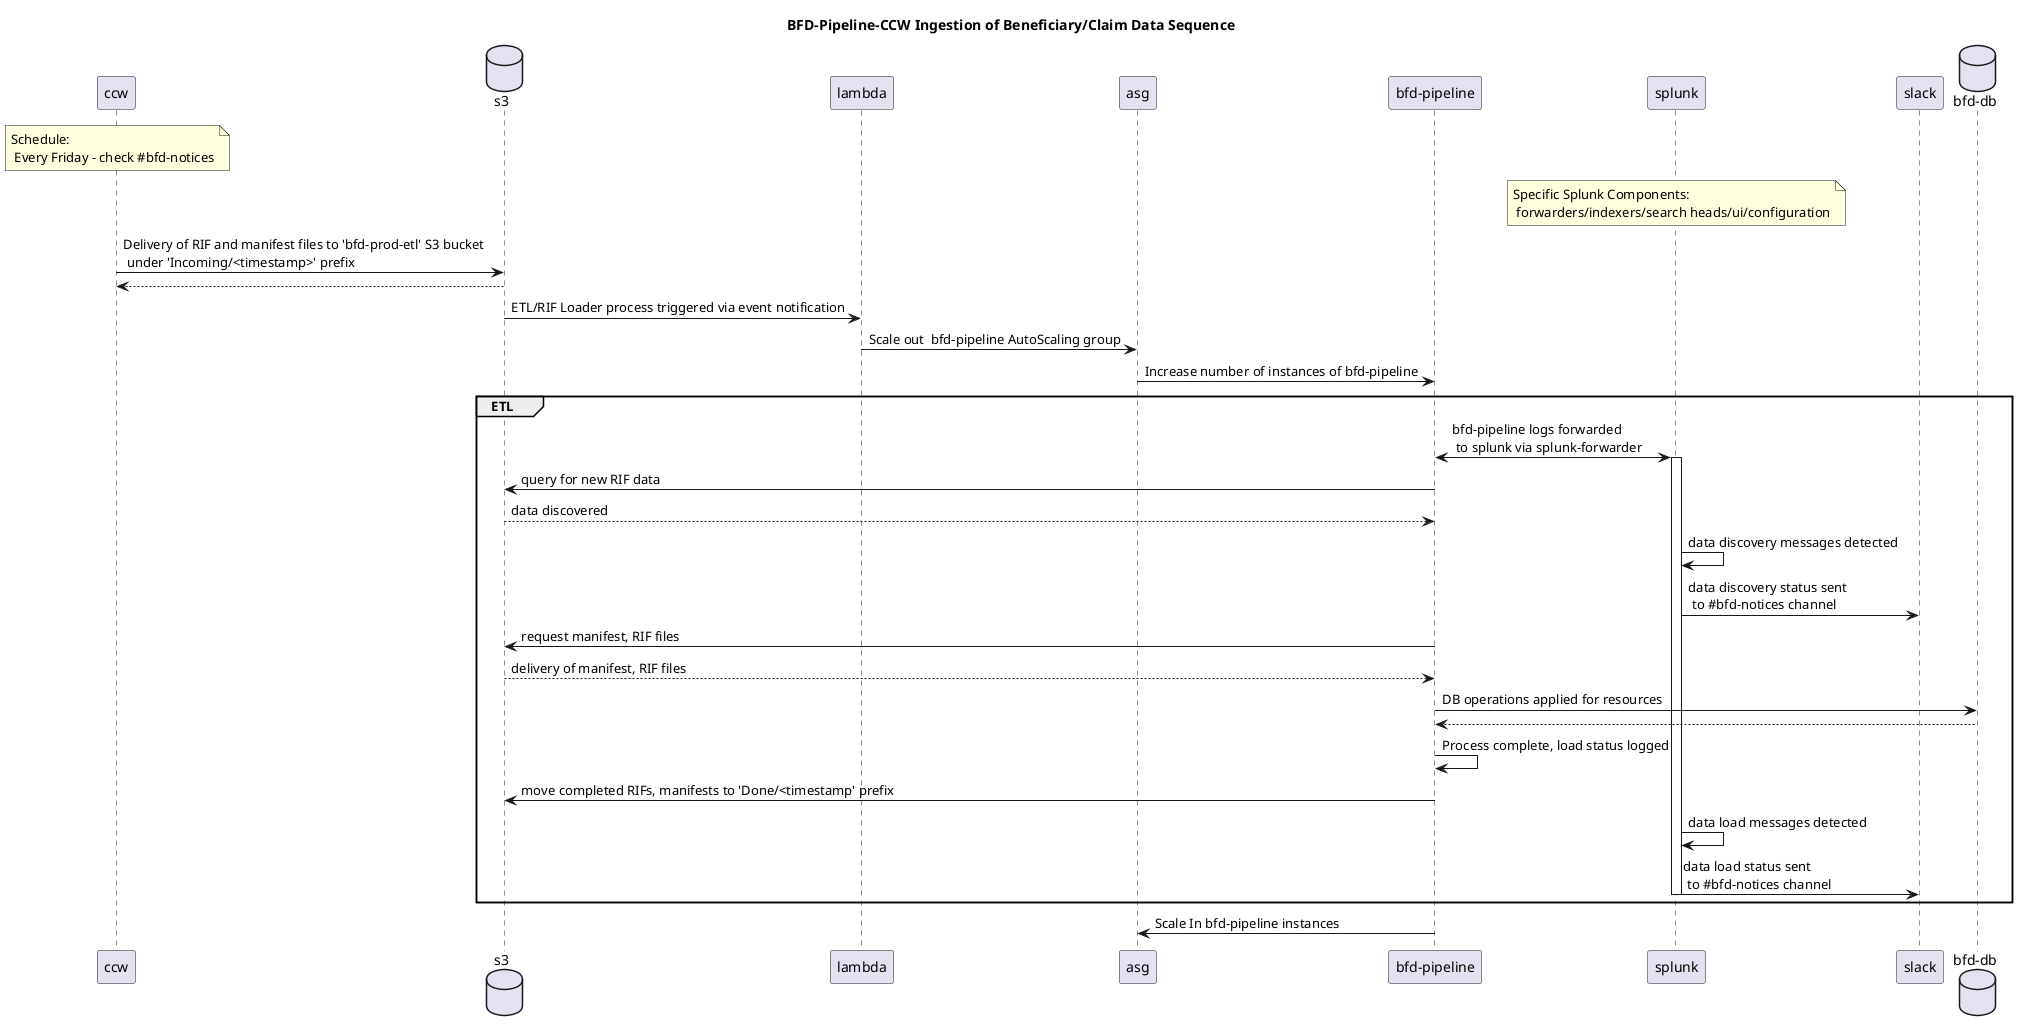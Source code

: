 @startuml
title BFD-Pipeline-CCW Ingestion of Beneficiary/Claim Data Sequence
participant ccw
note over ccw: Schedule: \n Every Friday - check #bfd-notices 
database s3
participant "lambda"
participant "asg"
participant "bfd-pipeline"
participant splunk
note over splunk: Specific Splunk Components: \n forwarders/indexers/search heads/ui/configuration
participant slack
database "bfd-db"
ccw -> s3: Delivery of RIF and manifest files to 'bfd-prod-etl' S3 bucket \n under 'Incoming/<timestamp>' prefix
s3 --> ccw
s3 -> "lambda": ETL/RIF Loader process triggered via event notification
"lambda" -> "asg": Scale out  bfd-pipeline AutoScaling group
"asg" -> "bfd-pipeline": Increase number of instances of bfd-pipeline  
group ETL
"bfd-pipeline" <-> splunk: bfd-pipeline logs forwarded \n to splunk via splunk-forwarder
activate splunk
"bfd-pipeline" -> s3: query for new RIF data
s3 --> "bfd-pipeline": data discovered
splunk -> splunk: data discovery messages detected
splunk -> slack: data discovery status sent \n to #bfd-notices channel
"bfd-pipeline" -> s3: request manifest, RIF files
s3 --> "bfd-pipeline": delivery of manifest, RIF files
"bfd-pipeline" -> "bfd-db": DB operations applied for resources
"bfd-db" --> "bfd-pipeline"
"bfd-pipeline" -> "bfd-pipeline": Process complete, load status logged
"bfd-pipeline" -> s3: move completed RIFs, manifests to 'Done/<timestamp' prefix
splunk -> splunk: data load messages detected
splunk -> slack: data load status sent \n to #bfd-notices channel
deactivate splunk
end
"bfd-pipeline" -> "asg": Scale In bfd-pipeline instances
@enduml
